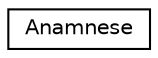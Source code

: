 digraph "Graphical Class Hierarchy"
{
 // LATEX_PDF_SIZE
  edge [fontname="Helvetica",fontsize="10",labelfontname="Helvetica",labelfontsize="10"];
  node [fontname="Helvetica",fontsize="10",shape=record];
  rankdir="LR";
  Node0 [label="Anamnese",height=0.2,width=0.4,color="black", fillcolor="white", style="filled",URL="$classAnamnese.html",tooltip="Construtor da classe Anamnese."];
}
